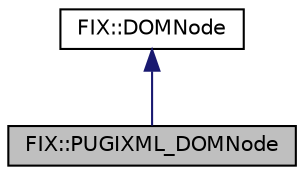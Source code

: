 digraph "FIX::PUGIXML_DOMNode"
{
  edge [fontname="Helvetica",fontsize="10",labelfontname="Helvetica",labelfontsize="10"];
  node [fontname="Helvetica",fontsize="10",shape=record];
  Node2 [label="FIX::PUGIXML_DOMNode",height=0.2,width=0.4,color="black", fillcolor="grey75", style="filled", fontcolor="black"];
  Node3 -> Node2 [dir="back",color="midnightblue",fontsize="10",style="solid",fontname="Helvetica"];
  Node3 [label="FIX::DOMNode",height=0.2,width=0.4,color="black", fillcolor="white", style="filled",URL="$class_f_i_x_1_1_d_o_m_node.html",tooltip="Interface that represents node from underlying XML parser. "];
}
